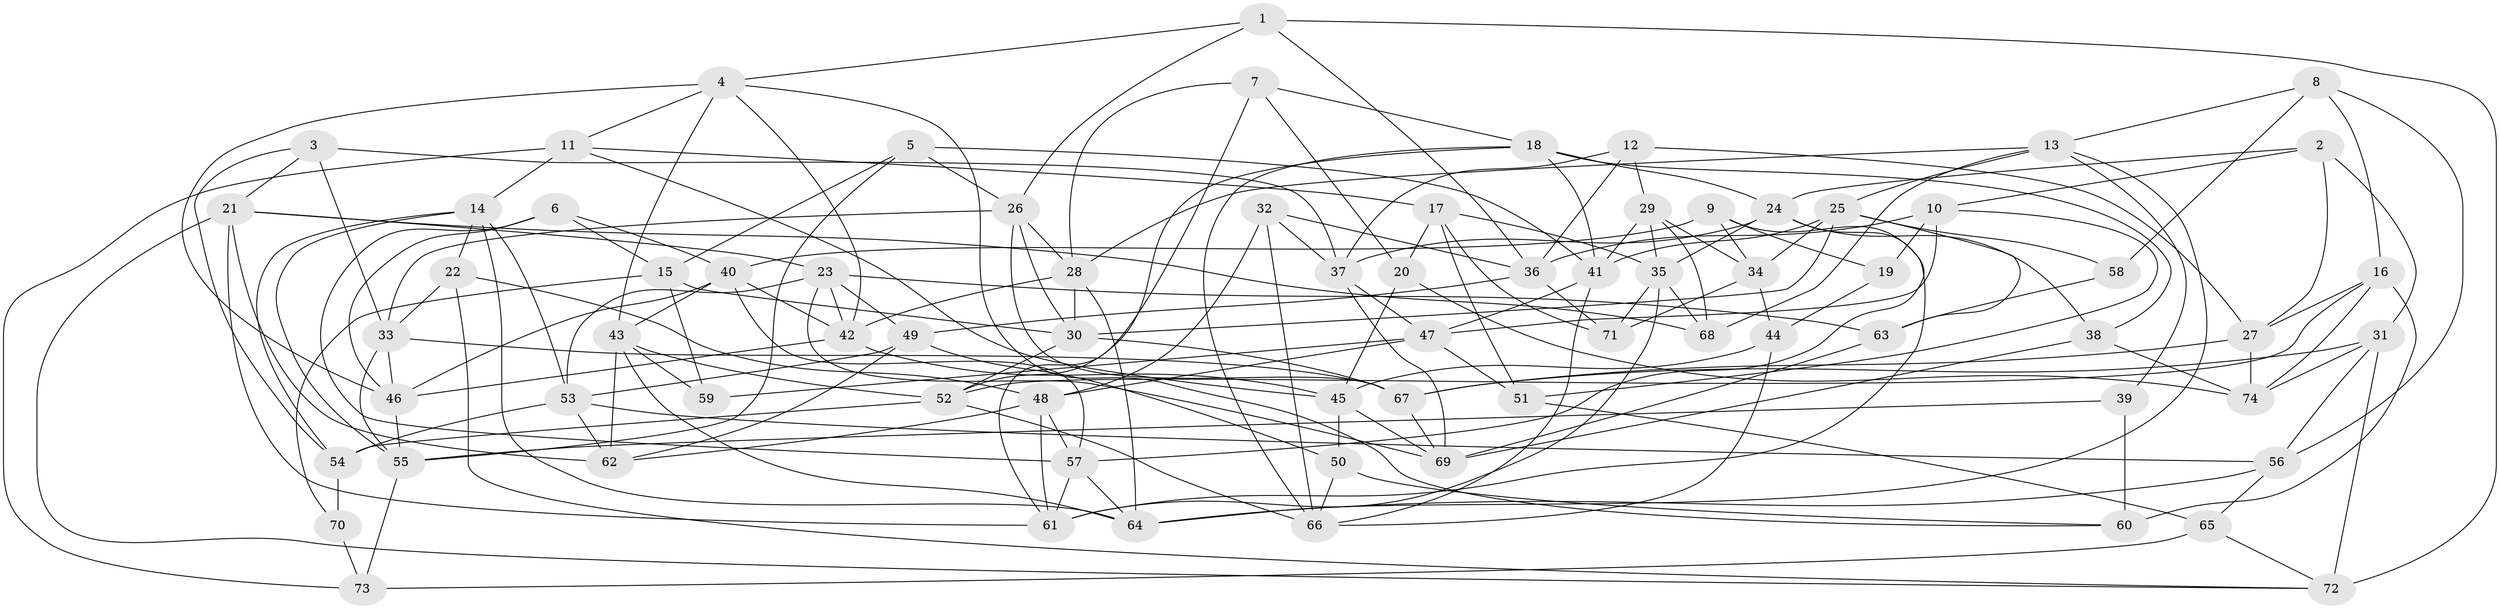 // original degree distribution, {4: 1.0}
// Generated by graph-tools (version 1.1) at 2025/38/03/04/25 23:38:14]
// undirected, 74 vertices, 185 edges
graph export_dot {
  node [color=gray90,style=filled];
  1;
  2;
  3;
  4;
  5;
  6;
  7;
  8;
  9;
  10;
  11;
  12;
  13;
  14;
  15;
  16;
  17;
  18;
  19;
  20;
  21;
  22;
  23;
  24;
  25;
  26;
  27;
  28;
  29;
  30;
  31;
  32;
  33;
  34;
  35;
  36;
  37;
  38;
  39;
  40;
  41;
  42;
  43;
  44;
  45;
  46;
  47;
  48;
  49;
  50;
  51;
  52;
  53;
  54;
  55;
  56;
  57;
  58;
  59;
  60;
  61;
  62;
  63;
  64;
  65;
  66;
  67;
  68;
  69;
  70;
  71;
  72;
  73;
  74;
  1 -- 4 [weight=1.0];
  1 -- 26 [weight=1.0];
  1 -- 36 [weight=1.0];
  1 -- 72 [weight=1.0];
  2 -- 10 [weight=1.0];
  2 -- 24 [weight=1.0];
  2 -- 27 [weight=1.0];
  2 -- 31 [weight=1.0];
  3 -- 21 [weight=1.0];
  3 -- 33 [weight=1.0];
  3 -- 37 [weight=1.0];
  3 -- 54 [weight=1.0];
  4 -- 11 [weight=1.0];
  4 -- 42 [weight=1.0];
  4 -- 43 [weight=1.0];
  4 -- 46 [weight=1.0];
  4 -- 60 [weight=1.0];
  5 -- 15 [weight=1.0];
  5 -- 26 [weight=1.0];
  5 -- 41 [weight=1.0];
  5 -- 55 [weight=1.0];
  6 -- 15 [weight=1.0];
  6 -- 40 [weight=1.0];
  6 -- 46 [weight=1.0];
  6 -- 57 [weight=1.0];
  7 -- 18 [weight=1.0];
  7 -- 20 [weight=1.0];
  7 -- 28 [weight=1.0];
  7 -- 61 [weight=1.0];
  8 -- 13 [weight=1.0];
  8 -- 16 [weight=1.0];
  8 -- 56 [weight=2.0];
  8 -- 58 [weight=2.0];
  9 -- 19 [weight=1.0];
  9 -- 34 [weight=1.0];
  9 -- 40 [weight=1.0];
  9 -- 61 [weight=1.0];
  10 -- 19 [weight=2.0];
  10 -- 36 [weight=1.0];
  10 -- 47 [weight=1.0];
  10 -- 51 [weight=1.0];
  11 -- 14 [weight=1.0];
  11 -- 17 [weight=2.0];
  11 -- 45 [weight=1.0];
  11 -- 73 [weight=1.0];
  12 -- 27 [weight=1.0];
  12 -- 29 [weight=1.0];
  12 -- 36 [weight=1.0];
  12 -- 37 [weight=1.0];
  13 -- 25 [weight=1.0];
  13 -- 28 [weight=1.0];
  13 -- 39 [weight=1.0];
  13 -- 64 [weight=1.0];
  13 -- 68 [weight=1.0];
  14 -- 22 [weight=1.0];
  14 -- 53 [weight=1.0];
  14 -- 54 [weight=1.0];
  14 -- 55 [weight=1.0];
  14 -- 64 [weight=1.0];
  15 -- 30 [weight=1.0];
  15 -- 59 [weight=2.0];
  15 -- 70 [weight=1.0];
  16 -- 27 [weight=1.0];
  16 -- 52 [weight=1.0];
  16 -- 60 [weight=2.0];
  16 -- 74 [weight=1.0];
  17 -- 20 [weight=1.0];
  17 -- 35 [weight=1.0];
  17 -- 51 [weight=1.0];
  17 -- 71 [weight=1.0];
  18 -- 24 [weight=1.0];
  18 -- 38 [weight=1.0];
  18 -- 41 [weight=1.0];
  18 -- 52 [weight=1.0];
  18 -- 66 [weight=1.0];
  19 -- 44 [weight=1.0];
  20 -- 45 [weight=1.0];
  20 -- 74 [weight=1.0];
  21 -- 23 [weight=1.0];
  21 -- 61 [weight=1.0];
  21 -- 62 [weight=1.0];
  21 -- 68 [weight=1.0];
  21 -- 72 [weight=1.0];
  22 -- 33 [weight=1.0];
  22 -- 48 [weight=1.0];
  22 -- 72 [weight=1.0];
  23 -- 42 [weight=1.0];
  23 -- 49 [weight=1.0];
  23 -- 53 [weight=1.0];
  23 -- 63 [weight=1.0];
  23 -- 69 [weight=1.0];
  24 -- 35 [weight=1.0];
  24 -- 37 [weight=1.0];
  24 -- 38 [weight=1.0];
  24 -- 57 [weight=1.0];
  25 -- 30 [weight=1.0];
  25 -- 34 [weight=1.0];
  25 -- 41 [weight=1.0];
  25 -- 58 [weight=1.0];
  25 -- 63 [weight=1.0];
  26 -- 28 [weight=1.0];
  26 -- 30 [weight=1.0];
  26 -- 33 [weight=1.0];
  26 -- 67 [weight=1.0];
  27 -- 67 [weight=1.0];
  27 -- 74 [weight=2.0];
  28 -- 30 [weight=1.0];
  28 -- 42 [weight=1.0];
  28 -- 64 [weight=1.0];
  29 -- 34 [weight=2.0];
  29 -- 35 [weight=1.0];
  29 -- 41 [weight=1.0];
  29 -- 68 [weight=1.0];
  30 -- 52 [weight=1.0];
  30 -- 67 [weight=1.0];
  31 -- 56 [weight=1.0];
  31 -- 67 [weight=1.0];
  31 -- 72 [weight=2.0];
  31 -- 74 [weight=1.0];
  32 -- 36 [weight=1.0];
  32 -- 37 [weight=1.0];
  32 -- 48 [weight=1.0];
  32 -- 66 [weight=1.0];
  33 -- 46 [weight=1.0];
  33 -- 55 [weight=1.0];
  33 -- 67 [weight=1.0];
  34 -- 44 [weight=1.0];
  34 -- 71 [weight=1.0];
  35 -- 61 [weight=1.0];
  35 -- 68 [weight=1.0];
  35 -- 71 [weight=1.0];
  36 -- 49 [weight=1.0];
  36 -- 71 [weight=1.0];
  37 -- 47 [weight=1.0];
  37 -- 69 [weight=1.0];
  38 -- 69 [weight=1.0];
  38 -- 74 [weight=1.0];
  39 -- 55 [weight=1.0];
  39 -- 60 [weight=2.0];
  40 -- 42 [weight=1.0];
  40 -- 43 [weight=1.0];
  40 -- 46 [weight=1.0];
  40 -- 57 [weight=1.0];
  41 -- 47 [weight=1.0];
  41 -- 66 [weight=1.0];
  42 -- 45 [weight=1.0];
  42 -- 46 [weight=1.0];
  43 -- 52 [weight=1.0];
  43 -- 59 [weight=1.0];
  43 -- 62 [weight=1.0];
  43 -- 64 [weight=1.0];
  44 -- 45 [weight=1.0];
  44 -- 66 [weight=1.0];
  45 -- 50 [weight=1.0];
  45 -- 69 [weight=1.0];
  46 -- 55 [weight=1.0];
  47 -- 48 [weight=1.0];
  47 -- 51 [weight=1.0];
  47 -- 59 [weight=1.0];
  48 -- 57 [weight=1.0];
  48 -- 61 [weight=1.0];
  48 -- 62 [weight=1.0];
  49 -- 50 [weight=1.0];
  49 -- 53 [weight=1.0];
  49 -- 62 [weight=2.0];
  50 -- 60 [weight=1.0];
  50 -- 66 [weight=1.0];
  51 -- 65 [weight=1.0];
  52 -- 54 [weight=1.0];
  52 -- 66 [weight=1.0];
  53 -- 54 [weight=1.0];
  53 -- 56 [weight=1.0];
  53 -- 62 [weight=1.0];
  54 -- 70 [weight=2.0];
  55 -- 73 [weight=1.0];
  56 -- 64 [weight=1.0];
  56 -- 65 [weight=1.0];
  57 -- 61 [weight=1.0];
  57 -- 64 [weight=1.0];
  58 -- 63 [weight=1.0];
  63 -- 69 [weight=1.0];
  65 -- 72 [weight=1.0];
  65 -- 73 [weight=1.0];
  67 -- 69 [weight=1.0];
  70 -- 73 [weight=1.0];
}
